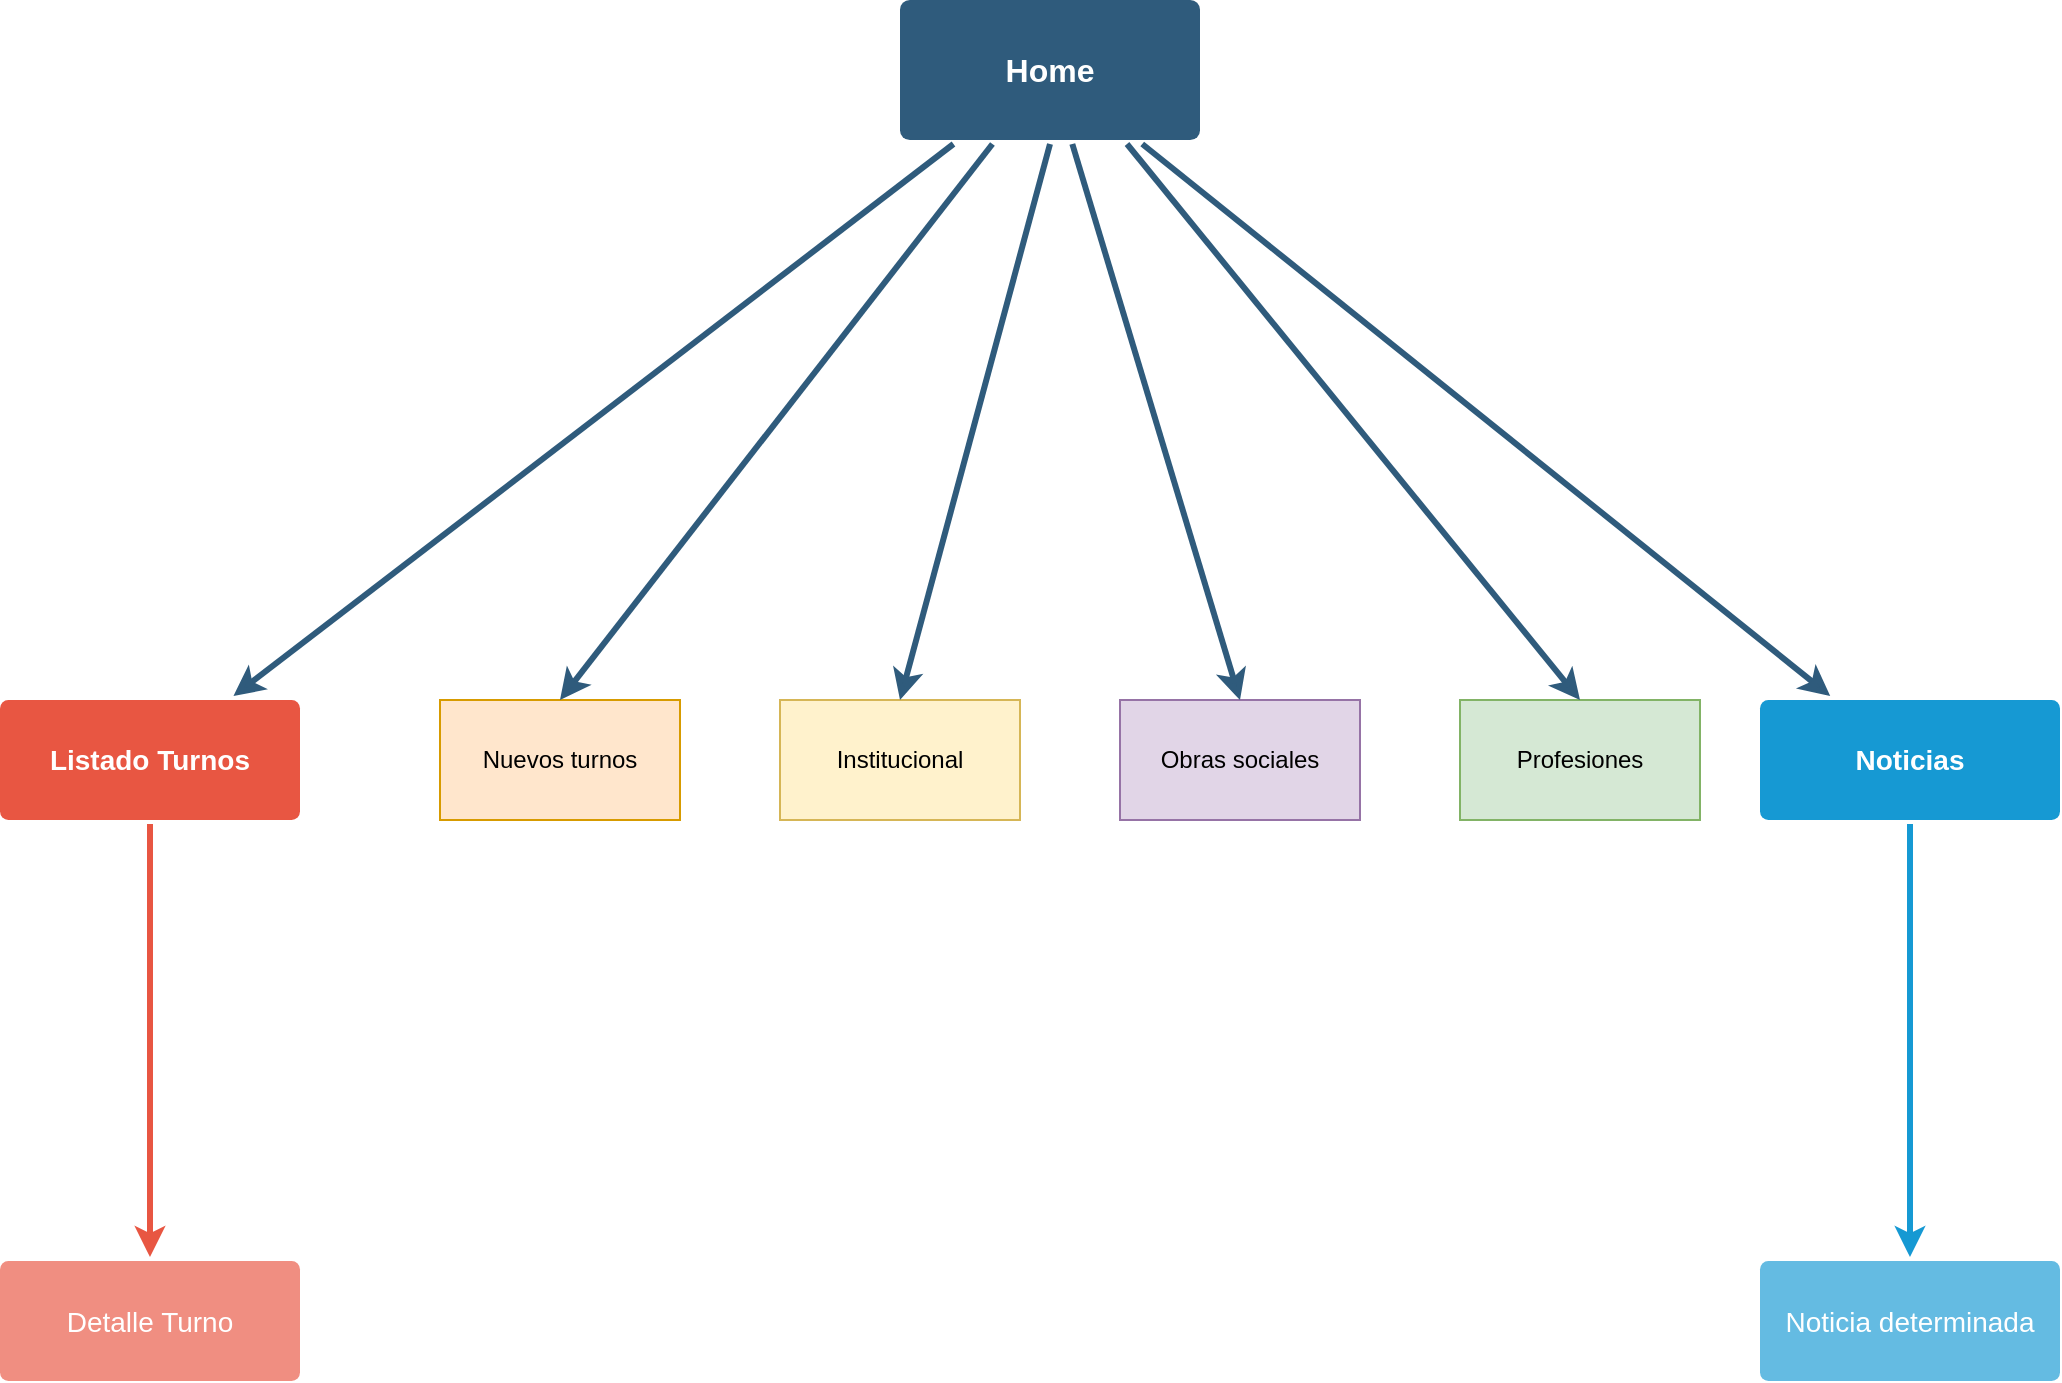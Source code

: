 <mxfile version="13.7.5" type="google"><diagram id="6a731a19-8d31-9384-78a2-239565b7b9f0" name="Page-1"><mxGraphModel dx="1736" dy="866" grid="1" gridSize="10" guides="1" tooltips="1" connect="1" arrows="1" fold="1" page="1" pageScale="1" pageWidth="1169" pageHeight="827" background="#ffffff" math="0" shadow="0"><root><mxCell id="0"/><mxCell id="1" parent="0"/><mxCell id="1747" value="" style="edgeStyle=none;rounded=0;jumpStyle=none;html=1;shadow=0;labelBackgroundColor=none;startArrow=none;startFill=0;endArrow=classic;endFill=1;jettySize=auto;orthogonalLoop=1;strokeColor=#2F5B7C;strokeWidth=3;fontFamily=Helvetica;fontSize=16;fontColor=#23445D;spacing=5;" parent="1" source="1749" target="1760" edge="1"><mxGeometry relative="1" as="geometry"/></mxCell><mxCell id="1748" value="" style="edgeStyle=none;rounded=0;jumpStyle=none;html=1;shadow=0;labelBackgroundColor=none;startArrow=none;startFill=0;endArrow=classic;endFill=1;jettySize=auto;orthogonalLoop=1;strokeColor=#2F5B7C;strokeWidth=3;fontFamily=Helvetica;fontSize=16;fontColor=#23445D;spacing=5;" parent="1" source="1749" target="1753" edge="1"><mxGeometry relative="1" as="geometry"/></mxCell><mxCell id="1749" value="Home" style="rounded=1;whiteSpace=wrap;html=1;shadow=0;labelBackgroundColor=none;strokeColor=none;strokeWidth=3;fillColor=#2F5B7C;fontFamily=Helvetica;fontSize=16;fontColor=#FFFFFF;align=center;fontStyle=1;spacing=5;arcSize=7;perimeterSpacing=2;" parent="1" vertex="1"><mxGeometry x="490" y="20" width="150" height="70" as="geometry"/></mxCell><mxCell id="1750" value="" style="edgeStyle=none;rounded=1;jumpStyle=none;html=1;shadow=0;labelBackgroundColor=none;startArrow=none;startFill=0;jettySize=auto;orthogonalLoop=1;strokeColor=#E85642;strokeWidth=3;fontFamily=Helvetica;fontSize=14;fontColor=#FFFFFF;spacing=5;fontStyle=1;fillColor=#b0e3e6;" parent="1" source="1753" target="1756" edge="1"><mxGeometry relative="1" as="geometry"/></mxCell><mxCell id="1753" value="Listado Turnos" style="rounded=1;whiteSpace=wrap;html=1;shadow=0;labelBackgroundColor=none;strokeColor=none;strokeWidth=3;fillColor=#e85642;fontFamily=Helvetica;fontSize=14;fontColor=#FFFFFF;align=center;spacing=5;fontStyle=1;arcSize=7;perimeterSpacing=2;" parent="1" vertex="1"><mxGeometry x="40" y="370" width="150" height="60" as="geometry"/></mxCell><mxCell id="1756" value="Detalle Turno" style="rounded=1;whiteSpace=wrap;html=1;shadow=0;labelBackgroundColor=none;strokeColor=none;strokeWidth=3;fillColor=#f08e81;fontFamily=Helvetica;fontSize=14;fontColor=#FFFFFF;align=center;spacing=5;fontStyle=0;arcSize=7;perimeterSpacing=2;" parent="1" vertex="1"><mxGeometry x="40" y="650.5" width="150" height="60" as="geometry"/></mxCell><mxCell id="1759" value="" style="edgeStyle=none;rounded=0;jumpStyle=none;html=1;shadow=0;labelBackgroundColor=none;startArrow=none;startFill=0;endArrow=classic;endFill=1;jettySize=auto;orthogonalLoop=1;strokeColor=#1699D3;strokeWidth=3;fontFamily=Helvetica;fontSize=14;fontColor=#FFFFFF;spacing=5;" parent="1" source="1760" target="1761" edge="1"><mxGeometry relative="1" as="geometry"/></mxCell><mxCell id="1760" value="Noticias" style="rounded=1;whiteSpace=wrap;html=1;shadow=0;labelBackgroundColor=none;strokeColor=none;strokeWidth=3;fillColor=#1699d3;fontFamily=Helvetica;fontSize=14;fontColor=#FFFFFF;align=center;spacing=5;fontStyle=1;arcSize=7;perimeterSpacing=2;" parent="1" vertex="1"><mxGeometry x="920" y="370" width="150" height="60" as="geometry"/></mxCell><mxCell id="1761" value="Noticia determinada" style="rounded=1;whiteSpace=wrap;html=1;shadow=0;labelBackgroundColor=none;strokeColor=none;strokeWidth=3;fillColor=#64bbe2;fontFamily=Helvetica;fontSize=14;fontColor=#FFFFFF;align=center;spacing=5;arcSize=7;perimeterSpacing=2;" parent="1" vertex="1"><mxGeometry x="920" y="650.5" width="150" height="60" as="geometry"/></mxCell><mxCell id="GObRzeOQXlEc3OPP-VSA-1781" value="Institucional" style="rounded=0;whiteSpace=wrap;html=1;fillColor=#fff2cc;strokeColor=#d6b656;" parent="1" vertex="1"><mxGeometry x="430" y="370" width="120" height="60" as="geometry"/></mxCell><mxCell id="GObRzeOQXlEc3OPP-VSA-1782" value="Profesiones" style="rounded=0;whiteSpace=wrap;html=1;fillColor=#d5e8d4;strokeColor=#82b366;" parent="1" vertex="1"><mxGeometry x="770" y="370" width="120" height="60" as="geometry"/></mxCell><mxCell id="GObRzeOQXlEc3OPP-VSA-1783" value="Obras sociales" style="rounded=0;whiteSpace=wrap;html=1;fillColor=#e1d5e7;strokeColor=#9673a6;" parent="1" vertex="1"><mxGeometry x="600" y="370" width="120" height="60" as="geometry"/></mxCell><mxCell id="GObRzeOQXlEc3OPP-VSA-1784" value="Nuevos turnos" style="rounded=0;whiteSpace=wrap;html=1;fillColor=#ffe6cc;strokeColor=#d79b00;" parent="1" vertex="1"><mxGeometry x="260" y="370" width="120" height="60" as="geometry"/></mxCell><mxCell id="APOY3md0e6MjeTi5r7bq-1761" value="" style="edgeStyle=none;rounded=0;jumpStyle=none;html=1;shadow=0;labelBackgroundColor=none;startArrow=none;startFill=0;endArrow=classic;endFill=1;jettySize=auto;orthogonalLoop=1;strokeColor=#2F5B7C;strokeWidth=3;fontFamily=Helvetica;fontSize=16;fontColor=#23445D;spacing=5;entryX=0.5;entryY=0;entryDx=0;entryDy=0;" edge="1" parent="1" source="1749" target="GObRzeOQXlEc3OPP-VSA-1784"><mxGeometry relative="1" as="geometry"><mxPoint x="526.739" y="102" as="sourcePoint"/><mxPoint x="166.739" y="378" as="targetPoint"/></mxGeometry></mxCell><mxCell id="APOY3md0e6MjeTi5r7bq-1762" value="" style="edgeStyle=none;rounded=0;jumpStyle=none;html=1;shadow=0;labelBackgroundColor=none;startArrow=none;startFill=0;endArrow=classic;endFill=1;jettySize=auto;orthogonalLoop=1;strokeColor=#2F5B7C;strokeWidth=3;fontFamily=Helvetica;fontSize=16;fontColor=#23445D;spacing=5;exitX=0.5;exitY=1;exitDx=0;exitDy=0;entryX=0.5;entryY=0;entryDx=0;entryDy=0;" edge="1" parent="1" source="1749" target="GObRzeOQXlEc3OPP-VSA-1781"><mxGeometry relative="1" as="geometry"><mxPoint x="536.739" y="112" as="sourcePoint"/><mxPoint x="176.739" y="388" as="targetPoint"/></mxGeometry></mxCell><mxCell id="APOY3md0e6MjeTi5r7bq-1763" value="" style="edgeStyle=none;rounded=0;jumpStyle=none;html=1;shadow=0;labelBackgroundColor=none;startArrow=none;startFill=0;endArrow=classic;endFill=1;jettySize=auto;orthogonalLoop=1;strokeColor=#2F5B7C;strokeWidth=3;fontFamily=Helvetica;fontSize=16;fontColor=#23445D;spacing=5;entryX=0.5;entryY=0;entryDx=0;entryDy=0;" edge="1" parent="1" source="1749" target="GObRzeOQXlEc3OPP-VSA-1783"><mxGeometry relative="1" as="geometry"><mxPoint x="546.739" y="122" as="sourcePoint"/><mxPoint x="186.739" y="398" as="targetPoint"/></mxGeometry></mxCell><mxCell id="APOY3md0e6MjeTi5r7bq-1764" value="" style="edgeStyle=none;rounded=0;jumpStyle=none;html=1;shadow=0;labelBackgroundColor=none;startArrow=none;startFill=0;endArrow=classic;endFill=1;jettySize=auto;orthogonalLoop=1;strokeColor=#2F5B7C;strokeWidth=3;fontFamily=Helvetica;fontSize=16;fontColor=#23445D;spacing=5;exitX=0.75;exitY=1;exitDx=0;exitDy=0;entryX=0.5;entryY=0;entryDx=0;entryDy=0;" edge="1" parent="1" source="1749" target="GObRzeOQXlEc3OPP-VSA-1782"><mxGeometry relative="1" as="geometry"><mxPoint x="556.739" y="132" as="sourcePoint"/><mxPoint x="196.739" y="408" as="targetPoint"/></mxGeometry></mxCell></root></mxGraphModel></diagram></mxfile>